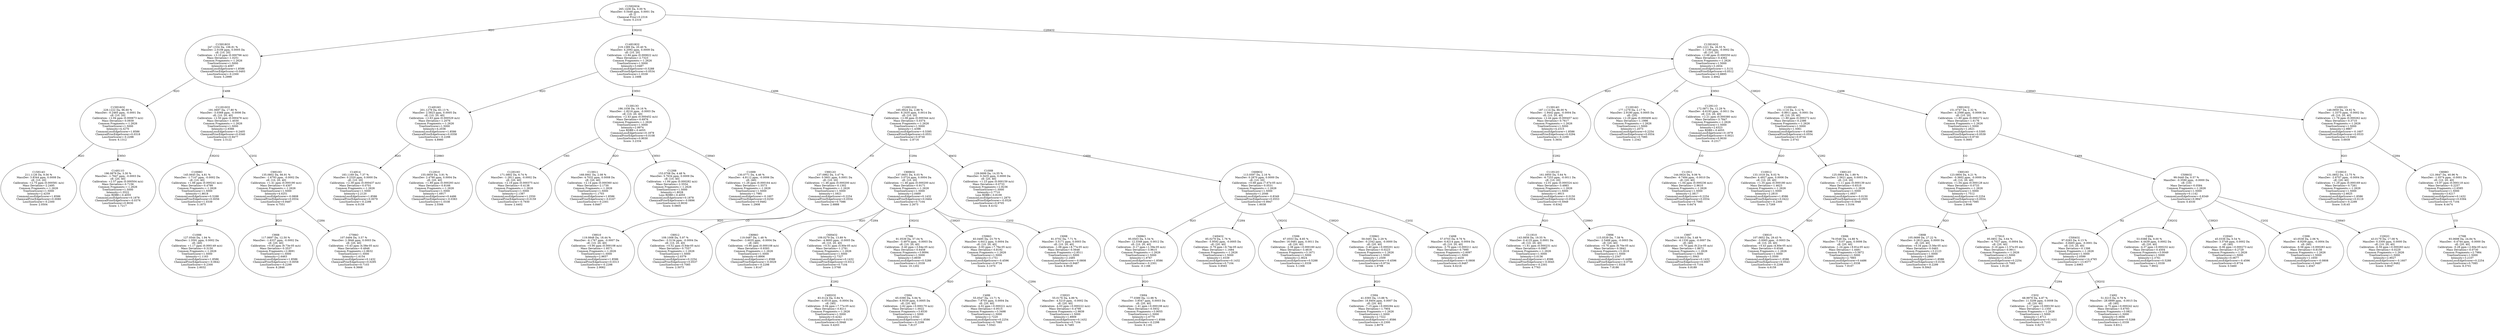 strict digraph {
v1 [label="C15H14O\n211.1126 Da, 9.56 %\nMassDev: 3.8344 ppm, 0.0008 Da\ncE: [10, 20]\nCalibration: +2.75 ppm (0.000581 m/z)\nMass Deviation=-2.2495\nCommon Fragments:=-1.2626\nTreeSizeScorer=1.5000\nIntensity=2.4259\nCommonLossEdgeScorer=1.8586\nChemicalPriorEdgeScorer=0.0080\nLossSizeScorer=-0.2300\nScore: 2.0504"];
v2 [label="C14H11O\n196.0879 Da, 3.30 %\nMassDev: -1.7647 ppm, -0.0003 Da\ncE: [20, 40]\nCalibration: +2.57 ppm (0.000504 m/z)\nMass Deviation=-0.7156\nCommon Fragments:=-1.2626\nTreeSizeScorer=1.5000\nIntensity=1.5522\nLoss RDBE=-0.4055\nCommonLossEdgeScorer=0.1878\nChemicalPriorEdgeScorer=-0.0376\nLossSizeScorer=0.9030\nScore: 1.7217"];
v3 [label="C15H16O2\n229.1222 Da, 96.60 %\nMassDev: -0.2465 ppm, -0.0001 Da\ncE: [10, 20]\nCalibration: +2.94 ppm (0.000673 m/z)\nMass Deviation=-0.0939\nCommon Fragments:=-1.2626\nTreeSizeScorer=1.5000\nIntensity=4.3270\nCommonLossEdgeScorer=1.8586\nChemicalPriorEdgeScorer=0.0318\nLossSizeScorer=-0.2298\nScore: 6.1312"];
v4 [label="C10H6\n127.0544 Da, 1.94 %\nMassDev: 1.3591 ppm, 0.0002 Da\ncE: [40]\nCalibration: +1.17 ppm (0.000149 m/z)\nMass Deviation=-0.3150\nCommon Fragments:=-1.2626\nTreeSizeScorer=1.5000\nIntensity=1.1163\nCommonLossEdgeScorer=1.8586\nChemicalPriorEdgeScorer=-0.0642\nLossSizeScorer=-0.2300\nScore: 2.6032"];
v5 [label="C10H8O\n145.0645 Da, 4.81 %\nMassDev: -1.7147 ppm, -0.0002 Da\ncE: [10, 40]\nCalibration: +1.66 ppm (0.000241 m/z)\nMass Deviation=-0.4799\nCommon Fragments:=-1.2626\nTreeSizeScorer=1.5000\nIntensity=1.8618\nCommonLossEdgeScorer=0.5288\nChemicalPriorEdgeScorer=0.0056\nLossSizeScorer=1.0339\nScore: 3.1875"];
v6 [label="C9H8\n117.0697 Da, 12.50 %\nMassDev: -1.6337 ppm, -0.0002 Da\ncE: [20, 40]\nCalibration: +0.83 ppm (9.73e-05 m/z)\nMass Deviation=-0.3537\nCommon Fragments:=2.8691\nTreeSizeScorer=1.5000\nIntensity=2.6463\nCommonLossEdgeScorer=1.8586\nChemicalPriorEdgeScorer=-0.0058\nLossSizeScorer=-0.2299\nScore: 8.2846"];
v7 [label="C7H6O\n107.0494 Da, 3.57 %\nMassDev: 2.3846 ppm, 0.0003 Da\ncE: [20, 40]\nCalibration: +0.43 ppm (4.58e-05 m/z)\nMass Deviation=-0.4948\nCommon Fragments:=2.8632\nTreeSizeScorer=1.5000\nIntensity=1.6154\nCommonLossEdgeScorer=0.1432\nChemicalPriorEdgeScorer=0.0295\nLossSizeScorer=0.7103\nScore: 6.3668"];
v8 [label="C9H10O\n135.0802 Da, 66.91 %\nMassDev: -1.6793 ppm, -0.0002 Da\ncE: [10, 20, 40]\nCalibration: +1.41 ppm (0.000190 m/z)\nMass Deviation=-0.4307\nCommon Fragments:=-1.2626\nTreeSizeScorer=1.5000\nIntensity=4.0251\nCommonLossEdgeScorer=-0.0808\nChemicalPriorEdgeScorer=0.0554\nLossSizeScorer=0.9487\nScore: 4.7551"];
v9 [label="C11H10O3\n191.0697 Da, 17.80 %\nMassDev: -3.0368 ppm, -0.0006 Da\ncE: [10, 20, 40]\nCalibration: +2.50 ppm (0.000478 m/z)\nMass Deviation=-1.4030\nCommon Fragments:=-1.2626\nTreeSizeScorer=1.5000\nIntensity=2.9366\nCommonLossEdgeScorer=-0.2405\nChemicalPriorEdgeScorer=0.0340\nLossSizeScorer=0.9477\nScore: 2.5122"];
v10 [label="C15H18O3\n247.1334 Da, 106.81 %\nMassDev: 2.0108 ppm, 0.0005 Da\ncE: [10, 20]\nCalibration: +3.10 ppm (0.000766 m/z)\nMass Deviation=-1.0251\nCommon Fragments:=-1.2626\nTreeSizeScorer=1.5000\nIntensity=4.4097\nCommonLossEdgeScorer=1.8586\nChemicalPriorEdgeScorer=0.0493\nLossSizeScorer=-0.2300\nScore: 5.2999"];
v11 [label="C14H14\n183.1169 Da, 7.37 %\nMassDev: 0.2320 ppm, 0.0000 Da\ncE: [10, 20]\nCalibration: +2.39 ppm (0.000437 m/z)\nMass Deviation=-0.0701\nCommon Fragments:=-1.2626\nTreeSizeScorer=1.5000\nIntensity=2.2120\nCommonLossEdgeScorer=1.8586\nChemicalPriorEdgeScorer=0.0079\nLossSizeScorer=-0.2298\nScore: 4.0159"];
v12 [label="C12H10\n155.0859 Da, 3.91 %\nMassDev: 2.4790 ppm, 0.0004 Da\ncE: [20, 40]\nCalibration: +1.89 ppm (0.000293 m/z)\nMass Deviation=-0.8166\nCommon Fragments:=-1.2626\nTreeSizeScorer=1.5000\nIntensity=1.6917\nCommonLossEdgeScorer=0.4486\nChemicalPriorEdgeScorer=-0.0383\nLossSizeScorer=1.0338\nScore: 2.5566"];
v13 [label="C14H16O\n201.1279 Da, 83.13 %\nMassDev: 2.5823 ppm, 0.0005 Da\ncE: [10, 20, 40]\nCalibration: +2.63 ppm (0.000529 m/z)\nMass Deviation=-1.2076\nCommon Fragments:=-1.2626\nTreeSizeScorer=1.5000\nIntensity=4.2036\nCommonLossEdgeScorer=1.8586\nChemicalPriorEdgeScorer=0.0358\nLossSizeScorer=-0.2298\nScore: 4.8980"];
v14 [label="C12H10O\n171.0802 Da, 6.74 %\nMassDev: -1.2811 ppm, -0.0002 Da\ncE: [20, 40]\nCalibration: +2.19 ppm (0.000375 m/z)\nMass Deviation=-0.4138\nCommon Fragments:=-1.2626\nTreeSizeScorer=1.5000\nIntensity=2.1387\nCommonLossEdgeScorer=1.2550\nChemicalPriorEdgeScorer=0.0159\nLossSizeScorer=-0.7930\nScore: 2.4402"];
v15 [label="C13H11\n168.0941 Da, 2.08 %\nMassDev: 4.7032 ppm, 0.0008 Da\ncE: [20, 40]\nCalibration: +2.14 ppm (0.000360 m/z)\nMass Deviation=-2.1730\nCommon Fragments:=-1.2626\nTreeSizeScorer=1.5000\nIntensity=1.1703\nCommonLossEdgeScorer=1.8586\nChemicalPriorEdgeScorer=-0.0167\nLossSizeScorer=-0.2301\nScore: 0.8467"];
v16 [label="C12H8\n153.0708 Da, 4.48 %\nMassDev: 5.7634 ppm, 0.0009 Da\ncE: [10, 40]\nCalibration: +1.84 ppm (0.000282 m/z)\nMass Deviation=-2.5554\nCommon Fragments:=-1.2626\nTreeSizeScorer=1.5000\nIntensity=1.8028\nLoss RDBE=-0.4055\nCommonLossEdgeScorer=0.1878\nChemicalPriorEdgeScorer=-0.0896\nLossSizeScorer=0.9030\nScore: 0.0805"];
v17 [label="C10H9\n130.0771 Da, 4.46 %\nMassDev: -4.8112 ppm, -0.0006 Da\ncE: [40]\nCalibration: +1.26 ppm (0.000164 m/z)\nMass Deviation=-1.5573\nCommon Fragments:=-1.2626\nTreeSizeScorer=1.5000\nIntensity=1.7981\nCommonLossEdgeScorer=-0.1607\nChemicalPriorEdgeScorer=0.0250\nLossSizeScorer=0.9482\nScore: 1.2908"];
v18 [label="C13H13O\n186.1036 Da, 19.16 %\nMassDev: -1.8216 ppm, -0.0003 Da\ncE: [10, 20, 40]\nCalibration: +2.43 ppm (0.000452 m/z)\nMass Deviation=-0.6976\nCommon Fragments:=-1.2626\nTreeSizeScorer=1.5000\nIntensity=2.9974\nLoss RDBE=-0.4055\nCommonLossEdgeScorer=0.1878\nChemicalPriorEdgeScorer=0.0108\nLossSizeScorer=0.9030\nScore: 3.2334"];
v19 [label="C9H10\n119.0848 Da, 18.44 %\nMassDev: -6.1767 ppm, -0.0007 Da\ncE: [10, 20, 40]\nCalibration: +0.90 ppm (0.000108 m/z)\nMass Deviation=-1.9571\nCommon Fragments:=-1.2626\nTreeSizeScorer=1.5000\nIntensity=2.9657\nCommonLossEdgeScorer=1.8586\nChemicalPriorEdgeScorer=0.0313\nLossSizeScorer=-0.2298\nScore: 2.9062"];
v20 [label="C8H12\n109.1008 Da, 5.97 %\nMassDev: -3.3134 ppm, -0.0004 Da\ncE: [10, 20, 40]\nCalibration: +0.52 ppm (5.64e-05 m/z)\nMass Deviation=-0.7557\nCommon Fragments:=-1.2626\nTreeSizeScorer=1.5000\nIntensity=2.0379\nCommonLossEdgeScorer=0.2254\nChemicalPriorEdgeScorer=0.0537\nLossSizeScorer=0.7085\nScore: 2.5073"];
v21 [label="C9H12O\n137.0962 Da, 3.47 %\nMassDev: 0.5601 ppm, 0.0001 Da\ncE: [10, 20]\nCalibration: +1.46 ppm (0.000200 m/z)\nMass Deviation=-0.1302\nCommon Fragments:=-1.2626\nTreeSizeScorer=1.5000\nIntensity=1.5921\nCommonLossEdgeScorer=0.2254\nChemicalPriorEdgeScorer=0.0554\nLossSizeScorer=0.7086\nScore: 2.6888"];
v22 [label="C8H6O\n119.0487 Da, 1.48 %\nMassDev: -3.6035 ppm, -0.0004 Da\ncE: [40]\nCalibration: +0.90 ppm (0.000108 m/z)\nMass Deviation=-0.9393\nCommon Fragments:=-1.2626\nTreeSizeScorer=1.5000\nIntensity=0.8906\nCommonLossEdgeScorer=1.8586\nChemicalPriorEdgeScorer=-0.0029\nLossSizeScorer=-0.2298\nScore: 1.8147"];
v23 [label="C4H2O2\n83.0124 Da, 0.84 %\nMassDev: -4.6518 ppm, -0.0004 Da\ncE: [40]\nCalibration: -0.94 ppm (-7.77e-05 m/z)\nMass Deviation=-0.8211\nCommon Fragments:=-1.2626\nTreeSizeScorer=1.5000\nIntensity=0.4242\nCommonLossEdgeScorer=-0.0150\nLossSizeScorer=0.5948\nScore: 0.4203"];
v24 [label="C6H4O2\n109.0279 Da, 13.89 %\nMassDev: -4.9693 ppm, -0.0005 Da\ncE: [10, 20, 40]\nCalibration: +0.51 ppm (5.60e-05 m/z)\nMass Deviation=-1.2781\nCommon Fragments:=-1.2626\nTreeSizeScorer=1.5000\nIntensity=2.7327\nCommonLossEdgeScorer=0.1432\nChemicalPriorEdgeScorer=0.0312\nLossSizeScorer=0.7104\nScore: 2.5768"];
v25 [label="C7H6\n91.0539 Da, 57.04 %\nMassDev: -3.4970 ppm, -0.0003 Da\ncE: [10, 20, 40]\nCalibration: -0.40 ppm (-3.64e-05 m/z)\nMass Deviation=-0.6458\nCommon Fragments:=3.8094\nTreeSizeScorer=1.5000\nIntensity=3.8939\nCommonLossEdgeScorer=0.5288\nLossSizeScorer=1.0339\nScore: 10.1202"];
v26 [label="C5H4\n65.0390 Da, 5.94 %\nMassDev: 6.9339 ppm, 0.0005 Da\ncE: [20, 40]\nCalibration: -2.62 ppm (-0.000170 m/z)\nMass Deviation=-1.0022\nCommon Fragments:=3.6530\nTreeSizeScorer=1.5000\nIntensity=2.0342\nCommonLossEdgeScorer=1.8586\nLossSizeScorer=-0.2299\nScore: 7.8137"];
v27 [label="C4H6\n55.0547 Da, 13.71 %\nMassDev: 7.8705 ppm, 0.0004 Da\ncE: [20, 40]\nCalibration: -4.02 ppm (-0.000221 m/z)\nMass Deviation=-0.9515\nCommon Fragments:=3.3498\nTreeSizeScorer=1.5000\nIntensity=2.7220\nCommonLossEdgeScorer=0.2254\nLossSizeScorer=0.7085\nScore: 7.5543"];
v28 [label="C3H2O\n55.0176 Da, 4.99 %\nMassDev: -4.5210 ppm, -0.0002 Da\ncE: [20, 40]\nCalibration: -4.03 ppm (-0.000222 m/z)\nMass Deviation=-0.4799\nCommon Fragments:=2.9839\nTreeSizeScorer=1.5000\nIntensity=1.8909\nCommonLossEdgeScorer=0.1432\nLossSizeScorer=0.7104\nScore: 6.7485"];
v29 [label="C5H6O\n83.0495 Da, 23.79 %\nMassDev: 4.6412 ppm, 0.0004 Da\ncE: [10, 20, 40]\nCalibration: -0.93 ppm (-7.76e-05 m/z)\nMass Deviation=-0.8192\nCommon Fragments:=-1.2626\nTreeSizeScorer=1.5000\nIntensity=3.1751\nCommonLossEdgeScorer=-0.4596\nLossSizeScorer=0.9734\nScore: 3.1070"];
v30 [label="C6H8\n81.0702 Da, 7.71 %\nMassDev: 3.5171 ppm, 0.0003 Da\ncE: [10, 20, 40]\nCalibration: -1.08 ppm (-8.77e-05 m/z)\nMass Deviation=-0.5648\nCommon Fragments:=2.8511\nTreeSizeScorer=1.5000\nIntensity=2.2485\nCommonLossEdgeScorer=-0.0808\nLossSizeScorer=0.9487\nScore: 6.9028"];
v31 [label="C8H8O2\n137.0601 Da, 6.03 %\nMassDev: 3.0724 ppm, 0.0004 Da\ncE: [10, 20]\nCalibration: +1.46 ppm (0.000200 m/z)\nMass Deviation=-0.9171\nCommon Fragments:=-1.2626\nTreeSizeScorer=1.5000\nIntensity=2.0469\nCommonLossEdgeScorer=0.1432\nChemicalPriorEdgeScorer=0.0464\nLossSizeScorer=0.7104\nScore: 2.2673"];
v32 [label="C10H8\n129.0699 Da, 14.55 %\nMassDev: 0.3435 ppm, 0.0000 Da\ncE: [20, 40]\nCalibration: +1.23 ppm (0.000159 m/z)\nMass Deviation=-0.0733\nCommon Fragments:=2.8236\nTreeSizeScorer=1.5000\nIntensity=2.7710\nLoss RDBE=-0.8109\nCommonLossEdgeScorer=1.2870\nChemicalPriorEdgeScorer=-0.0526\nLossSizeScorer=0.9705\nScore: 8.4152"];
v33 [label="C6H4\n77.0389 Da, 12.98 %\nMassDev: 3.8547 ppm, 0.0003 Da\ncE: [20, 40]\nCalibration: -1.41 ppm (-0.000108 m/z)\nMass Deviation=-0.5932\nCommon Fragments:=3.9055\nTreeSizeScorer=1.5000\nIntensity=2.6770\nCommonLossEdgeScorer=1.8586\nLossSizeScorer=-0.2298\nScore: 9.1181"];
v34 [label="C6H6O\n95.0503 Da, 5.54 %\nMassDev: 12.3348 ppm, 0.0012 Da\ncE: [10, 20, 40]\nCalibration: -0.17 ppm (-1.59e-05 m/z)\nMass Deviation=-3.9615\nCommon Fragments:=-1.2626\nTreeSizeScorer=1.5000\nIntensity=1.9767\nCommonLossEdgeScorer=1.8586\nLossSizeScorer=-0.2301\nScore: -0.1188"];
v35 [label="C4H4O2\n85.0279 Da, 1.76 %\nMassDev: -5.9592 ppm, -0.0005 Da\ncE: [20, 40]\nCalibration: -0.79 ppm (-6.74e-05 m/z)\nMass Deviation=-1.1684\nCommon Fragments:=-1.2626\nTreeSizeScorer=1.5000\nIntensity=1.0339\nCommonLossEdgeScorer=0.1432\nLossSizeScorer=0.7104\nScore: 0.9565"];
v36 [label="C5H6\n67.0553 Da, 8.85 %\nMassDev: 16.0481 ppm, 0.0011 Da\ncE: [20, 40]\nCalibration: -2.38 ppm (-0.000160 m/z)\nMass Deviation=-3.4616\nCommon Fragments:=3.1671\nTreeSizeScorer=1.5000\nIntensity=2.3624\nCommonLossEdgeScorer=0.5288\nLossSizeScorer=1.0339\nScore: 5.1306"];
v37 [label="C3H4\n41.0393 Da, 13.88 %\nMassDev: 16.8404 ppm, 0.0007 Da\ncE: [20, 40]\nCalibration: -7.15 ppm (-0.000294 m/z)\nMass Deviation=-1.7904\nCommon Fragments:=-1.2626\nTreeSizeScorer=1.5000\nIntensity=2.7322\nCommonLossEdgeScorer=1.8586\nLossSizeScorer=-0.2300\nScore: 2.8079"];
v38 [label="C3H6O\n59.0491 Da, 2.29 %\nMassDev: -0.2342 ppm, -0.0000 Da\ncE: [20, 40]\nCalibration: -3.40 ppm (-0.000201 m/z)\nMass Deviation=-0.0223\nCommon Fragments:=-1.2626\nTreeSizeScorer=1.5000\nIntensity=1.2509\nCommonLossEdgeScorer=-0.4596\nLossSizeScorer=0.9734\nScore: 1.9798"];
v39 [label="C4H8\n57.0703 Da, 9.76 %\nMassDev: 6.6214 ppm, 0.0004 Da\ncE: [10, 20, 40]\nCalibration: -3.70 ppm (-0.000211 m/z)\nMass Deviation=-0.7990\nCommon Fragments:=2.6097\nTreeSizeScorer=1.5000\nIntensity=2.4430\nCommonLossEdgeScorer=-0.0808\nLossSizeScorer=0.9487\nScore: 6.6216"];
v40 [label="C6H8O2\n113.0597 Da, 2.16 %\nMassDev: 0.2870 ppm, 0.0000 Da\ncE: [10, 20]\nCalibration: +0.68 ppm (7.67e-05 m/z)\nMass Deviation=-0.0531\nCommon Fragments:=-1.2626\nTreeSizeScorer=1.5000\nIntensity=1.2046\nCommonLossEdgeScorer=-0.8349\nChemicalPriorEdgeScorer=0.0553\nLossSizeScorer=0.9947\nScore: 1.6038"];
v41 [label="C10H12O2\n165.0924 Da, 2.88 %\nMassDev: 8.2435 ppm, 0.0014 Da\ncE: [10, 20]\nCalibration: +2.08 ppm (0.000344 m/z)\nMass Deviation=-5.0374\nCommon Fragments:=-1.2626\nTreeSizeScorer=1.5000\nIntensity=1.4398\nCommonLossEdgeScorer=-0.5395\nChemicalPriorEdgeScorer=0.0551\nLossSizeScorer=0.9730\nScore: -2.8716"];
v42 [label="C14H18O2\n219.1389 Da, 20.40 %\nMassDev: 4.2092 ppm, 0.0009 Da\ncE: [10, 20]\nCalibration: +2.84 ppm (0.000622 m/z)\nMass Deviation=-2.7323\nCommon Fragments:=-1.2626\nTreeSizeScorer=1.5000\nIntensity=3.0487\nCommonLossEdgeScorer=0.5288\nChemicalPriorEdgeScorer=0.0534\nLossSizeScorer=1.0339\nScore: 2.1698"];
v43 [label="C11H10\n143.0856 Da, 19.55 %\nMassDev: 0.4125 ppm, 0.0001 Da\ncE: [10, 20, 40]\nCalibration: +1.61 ppm (0.000231 m/z)\nMass Deviation=-0.0987\nCommon Fragments:=-1.2626\nTreeSizeScorer=1.5000\nIntensity=3.0136\nCommonLossEdgeScorer=1.8586\nChemicalPriorEdgeScorer=-0.0045\nLossSizeScorer=-0.2301\nScore: 4.7763"];
v44 [label="C9H6\n115.0539 Da, 7.58 %\nMassDev: -2.5488 ppm, -0.0003 Da\ncE: [20, 40]\nCalibration: +0.76 ppm (8.70e-05 m/z)\nMass Deviation=-0.5842\nCommon Fragments:=3.2616\nTreeSizeScorer=1.5000\nIntensity=2.2347\nCommonLossEdgeScorer=0.4486\nChemicalPriorEdgeScorer=-0.0759\nLossSizeScorer=1.0338\nScore: 7.8186"];
v45 [label="C11H12O\n161.0950 Da, 5.64 %\nMassDev: -6.7253 ppm, -0.0011 Da\ncE: [10, 20]\nCalibration: +2.01 ppm (0.000324 m/z)\nMass Deviation=-3.4983\nCommon Fragments:=-1.2626\nTreeSizeScorer=1.5000\nIntensity=1.9915\nCommonLossEdgeScorer=-0.0150\nChemicalPriorEdgeScorer=0.0554\nLossSizeScorer=0.5949\nScore: -0.6342"];
v46 [label="C13H14O\n187.1114 Da, 86.00 %\nMassDev: -1.9442 ppm, -0.0004 Da\ncE: [10, 20, 40]\nCalibration: +2.44 ppm (0.000457 m/z)\nMass Deviation=-0.7617\nCommon Fragments:=-1.2626\nTreeSizeScorer=1.5000\nIntensity=4.2315\nCommonLossEdgeScorer=1.8586\nChemicalPriorEdgeScorer=0.0294\nLossSizeScorer=-0.2299\nScore: 5.3654"];
v47 [label="C12H16O\n177.1279 Da, 2.17 %\nMassDev: 2.9180 ppm, 0.0005 Da\ncE: [20]\nCalibration: +2.29 ppm (0.000406 m/z)\nMass Deviation=-1.1998\nCommon Fragments:=-1.2626\nTreeSizeScorer=1.5000\nIntensity=1.2073\nCommonLossEdgeScorer=0.2254\nChemicalPriorEdgeScorer=0.0554\nLossSizeScorer=0.7085\nScore: 1.2342"];
v48 [label="C9H7\n116.0613 Da, 3.48 %\nMassDev: -6.1330 ppm, -0.0007 Da\ncE: [40]\nCalibration: +0.79 ppm (9.21e-05 m/z)\nMass Deviation=-1.8672\nCommon Fragments:=-1.2626\nTreeSizeScorer=1.5000\nIntensity=1.5943\nCommonLossEdgeScorer=0.1432\nChemicalPriorEdgeScorer=0.0007\nLossSizeScorer=0.7104\nScore: 0.8189"];
v49 [label="C11H11\n144.0924 Da, 9.06 %\nMassDev: -6.7494 ppm, -0.0010 Da\ncE: [20, 40]\nCalibration: +1.64 ppm (0.000236 m/z)\nMass Deviation=-2.9610\nCommon Fragments:=-1.2626\nTreeSizeScorer=1.5000\nIntensity=2.3817\nCommonLossEdgeScorer=0.2254\nChemicalPriorEdgeScorer=0.0554\nLossSizeScorer=0.7085\nScore: 0.6474"];
v50 [label="C12H11O\n172.0871 Da, 12.29 %\nMassDev: -6.6193 ppm, -0.0011 Da\ncE: [10, 20, 40]\nCalibration: +2.21 ppm (0.000380 m/z)\nMass Deviation=-3.7847\nCommon Fragments:=-1.2626\nTreeSizeScorer=1.5000\nIntensity=2.6323\nLoss RDBE=-0.4055\nCommonLossEdgeScorer=0.1878\nChemicalPriorEdgeScorer=-0.0021\nLossSizeScorer=0.9030\nScore: -0.2317"];
v51 [label="C10H12\n133.1018 Da, 8.02 %\nMassDev: 4.4927 ppm, 0.0006 Da\ncE: [10, 20, 40]\nCalibration: +1.35 ppm (0.000180 m/z)\nMass Deviation=-1.4623\nCommon Fragments:=-1.2626\nTreeSizeScorer=1.5000\nIntensity=2.2810\nCommonLossEdgeScorer=1.8586\nChemicalPriorEdgeScorer=0.0422\nLossSizeScorer=-0.2300\nScore: 2.7269"];
v52 [label="C8H10\n107.0852 Da, 29.43 %\nMassDev: -3.0065 ppm, -0.0003 Da\ncE: [10, 20, 40]\nCalibration: +0.43 ppm (4.60e-05 m/z)\nMass Deviation=-0.6546\nCommon Fragments:=-1.2626\nTreeSizeScorer=1.5000\nIntensity=3.3500\nCommonLossEdgeScorer=1.8586\nChemicalPriorEdgeScorer=0.0543\nLossSizeScorer=-0.2298\nScore: 4.6159"];
v53 [label="C6H6\n79.0548 Da, 14.88 %\nMassDev: 7.5107 ppm, 0.0006 Da\ncE: [20, 40]\nCalibration: -1.24 ppm (-9.81e-05 m/z)\nMass Deviation=-1.4481\nCommon Fragments:=3.5872\nTreeSizeScorer=1.5000\nIntensity=2.7893\nCommonLossEdgeScorer=0.4486\nLossSizeScorer=1.0338\nScore: 7.9107"];
v54 [label="C8H12O\n125.0964 Da, 1.89 %\nMassDev: 2.5621 ppm, 0.0003 Da\ncE: [10, 20]\nCalibration: +1.11 ppm (0.000139 m/z)\nMass Deviation=-0.6510\nCommon Fragments:=-1.2626\nTreeSizeScorer=1.5000\nIntensity=1.0937\nCommonLossEdgeScorer=-0.0150\nChemicalPriorEdgeScorer=0.0505\nLossSizeScorer=0.5948\nScore: 1.3104"];
v55 [label="C10H14O\n151.1116 Da, 3.12 %\nMassDev: -0.8911 ppm, -0.0001 Da\ncE: [10, 20, 40]\nCalibration: +1.80 ppm (0.000272 m/z)\nMass Deviation=-0.2386\nCommon Fragments:=-1.2626\nTreeSizeScorer=1.5000\nIntensity=1.5061\nCommonLossEdgeScorer=-0.4596\nChemicalPriorEdgeScorer=0.0554\nLossSizeScorer=0.9734\nScore: 2.0741"];
v56 [label="C8H8\n105.0699 Da, 27.22 %\nMassDev: 0.2815 ppm, 0.0000 Da\ncE: [20, 40]\nCalibration: +0.34 ppm (3.56e-05 m/z)\nMass Deviation=-0.0483\nCommon Fragments:=3.2123\nTreeSizeScorer=1.5000\nIntensity=3.2860\nCommonLossEdgeScorer=1.8586\nChemicalPriorEdgeScorer=0.0156\nLossSizeScorer=-0.2299\nScore: 9.5943"];
v57 [label="C7H10\n95.0851 Da, 3.64 %\nMassDev: -4.7027 ppm, -0.0004 Da\ncE: [20, 40]\nCalibration: -0.16 ppm (-1.57e-05 m/z)\nMass Deviation=-0.9911\nCommon Fragments:=-1.2626\nTreeSizeScorer=1.5000\nIntensity=1.6326\nCommonLossEdgeScorer=0.2254\nLossSizeScorer=0.7085\nScore: 1.8128"];
v58 [label="C8H10O\n123.0804 Da, 4.21 %\nMassDev: -0.3602 ppm, -0.0000 Da\ncE: [10, 20, 40]\nCalibration: +1.04 ppm (0.000128 m/z)\nMass Deviation=-0.0733\nCommon Fragments:=-1.2626\nTreeSizeScorer=1.5000\nIntensity=1.7512\nCommonLossEdgeScorer=0.2254\nChemicalPriorEdgeScorer=0.0554\nLossSizeScorer=0.7085\nScore: 2.9046"];
v59 [label="C3O2\n68.9979 Da, 4.87 %\nMassDev: 11.3206 ppm, 0.0008 Da\ncE: [20, 40]\nCalibration: -2.17 ppm (-0.000150 m/z)\nMass Deviation=-2.1350\nCommon Fragments:=-1.2626\nTreeSizeScorer=1.5000\nIntensity=1.8711\nCommonLossEdgeScorer=0.1432\nLossSizeScorer=0.7103\nScore: 0.8270"];
v60 [label="C4H2\n51.0215 Da, 0.78 %\nMassDev: -28.6899 ppm, -0.0015 Da\ncE: [40]\nCalibration: -4.75 ppm (-0.000242 m/z)\nMass Deviation=-5.6793\nCommon Fragments:=3.0821\nTreeSizeScorer=1.5000\nIntensity=0.3656\nCommonLossEdgeScorer=0.5288\nLossSizeScorer=1.0339\nScore: 0.8311"];
v61 [label="C5H4O2\n97.0283 Da, 6.13 %\nMassDev: -0.8465 ppm, -0.0001 Da\ncE: [10, 20, 40]\nMass Deviation=-0.1398\nCommon Fragments:=-1.2626\nTreeSizeScorer=1.5000\nIntensity=2.0599\nCommonLossEdgeScorer=14.4765\nLossSizeScorer=-13.9377\nScore: 2.6963"];
v62 [label="C4H4\n53.0388 Da, 9.00 %\nMassDev: 4.4439 ppm, 0.0002 Da\ncE: [20, 40]\nCalibration: -4.37 ppm (-0.000232 m/z)\nMass Deviation=-0.4504\nCommon Fragments:=3.0049\nTreeSizeScorer=1.5000\nIntensity=2.3761\nCommonLossEdgeScorer=0.5288\nLossSizeScorer=1.0339\nScore: 7.9932"];
v63 [label="C2H4O\n45.0336 Da, 0.54 %\nMassDev: 3.3749 ppm, 0.0002 Da\ncE: [40]\nCalibration: -6.06 ppm (-0.000273 m/z)\nMass Deviation=-0.2729\nCommon Fragments:=-1.2626\nTreeSizeScorer=1.5000\nIntensity=0.0677\nCommonLossEdgeScorer=-0.4596\nLossSizeScorer=0.9734\nScore: 0.5460"];
v64 [label="C3H6\n43.0538 Da, 2.06 %\nMassDev: -8.9209 ppm, -0.0004 Da\ncE: [40]\nCalibration: -6.58 ppm (-0.000283 m/z)\nMass Deviation=-0.8156\nCommon Fragments:=-1.2626\nTreeSizeScorer=1.5000\nIntensity=1.1650\nCommonLossEdgeScorer=-0.0808\nLossSizeScorer=0.9487\nScore: 1.4547"];
v65 [label="C2H2O\n43.0179 Da, 17.08 %\nMassDev: 0.3300 ppm, 0.0000 Da\ncE: [10, 20, 40]\nCalibration: -6.59 ppm (-0.000283 m/z)\nMass Deviation=-0.0229\nCommon Fragments:=-1.2626\nTreeSizeScorer=1.5000\nIntensity=2.9027\nCommonLossEdgeScorer=-0.1607\nLossSizeScorer=0.9482\nScore: 3.9047"];
v66 [label="C5H6O2\n99.0440 Da, 0.57 %\nMassDev: -0.3590 ppm, -0.0000 Da\ncE: [10]\nMass Deviation=-0.0584\nCommon Fragments:=-1.2626\nTreeSizeScorer=1.5000\nIntensity=0.1142\nCommonLossEdgeScorer=-0.8349\nLossSizeScorer=0.9947\nScore: 0.4530"];
v67 [label="C9H10O2\n151.0747 Da, 2.32 %\nMassDev: -4.2568 ppm, -0.0006 Da\ncE: [10, 20]\nCalibration: +1.80 ppm (0.000272 m/z)\nMass Deviation=-1.6176\nCommon Fragments:=-1.2626\nTreeSizeScorer=1.5000\nIntensity=1.2621\nCommonLossEdgeScorer=-0.5395\nChemicalPriorEdgeScorer=0.0539\nLossSizeScorer=0.9730\nScore: 0.3693"];
v68 [label="C10H10\n131.0852 Da, 12.75 %\nMassDev: -2.6707 ppm, -0.0004 Da\ncE: [20, 40]\nCalibration: +1.29 ppm (0.000169 m/z)\nMass Deviation=-0.7261\nCommon Fragments:=-1.2626\nTreeSizeScorer=1.5000\nIntensity=2.6625\nCommonLossEdgeScorer=1.8586\nChemicalPriorEdgeScorer=0.0119\nLossSizeScorer=-0.2299\nScore: 3.8145"];
v69 [label="C7H8\n93.0698 Da, 24.84 %\nMassDev: -0.4744 ppm, -0.0000 Da\ncE: [20, 40]\nCalibration: -0.28 ppm (-2.60e-05 m/z)\nMass Deviation=-0.0730\nCommon Fragments:=2.7984\nTreeSizeScorer=1.5000\nIntensity=3.2107\nCommonLossEdgeScorer=0.2254\nLossSizeScorer=0.7085\nScore: 8.3701"];
v70 [label="C8H8O\n121.0647 Da, 40.96 %\nMassDev: -1.0574 ppm, -0.0001 Da\ncE: [10, 20, 40]\nCalibration: +0.97 ppm (0.000118 m/z)\nMass Deviation=-0.2257\nCommon Fragments:=2.6585\nTreeSizeScorer=1.5000\nIntensity=3.6217\nCommonLossEdgeScorer=0.1432\nChemicalPriorEdgeScorer=0.0394\nLossSizeScorer=0.7104\nScore: 8.4474"];
v71 [label="C10H12O\n149.0959 Da, 18.92 %\nMassDev: -1.3375 ppm, -0.0002 Da\ncE: [10, 20, 40]\nCalibration: +1.76 ppm (0.000262 m/z)\nMass Deviation=-0.3710\nCommon Fragments:=-1.2626\nTreeSizeScorer=1.5000\nIntensity=2.9867\nCommonLossEdgeScorer=-0.1607\nChemicalPriorEdgeScorer=0.0533\nLossSizeScorer=0.9482\nScore: 3.6939"];
v72 [label="C13H16O2\n205.1221 Da, 26.55 %\nMassDev: -1.1180 ppm, -0.0002 Da\ncE: [10, 20]\nCalibration: +2.68 ppm (0.000550 m/z)\nMass Deviation=-0.4362\nCommon Fragments:=-1.2626\nTreeSizeScorer=1.5000\nIntensity=3.2654\nCommonLossEdgeScorer=-1.5131\nChemicalPriorEdgeScorer=0.0512\nLossSizeScorer=0.8895\nScore: 2.4942"];
v73 [label="C15H20O4\n265.1436 Da, 0.00 %\nMassDev: 0.5448 ppm, 0.0001 Da\ncE: []\nChemical Prior=0.2316\nScore: 0.2316"];
v3 -> v1 [label="H2O"];
v3 -> v2 [label="CH5O"];
v10 -> v3 [label="H2O"];
v5 -> v4 [label="H2O"];
v9 -> v5 [label="CH2O2"];
v8 -> v6 [label="H2O"];
v8 -> v7 [label="C2H4"];
v9 -> v8 [label="C2O2"];
v10 -> v9 [label="C4H8"];
v73 -> v10 [label="H2O"];
v13 -> v11 [label="H2O"];
v13 -> v12 [label="C2H6O"];
v42 -> v13 [label="H2O"];
v18 -> v14 [label="CH3"];
v18 -> v15 [label="H2O"];
v18 -> v16 [label="CH5O"];
v18 -> v17 [label="C3H4O"];
v42 -> v18 [label="CH5O"];
v21 -> v19 [label="H2O"];
v21 -> v20 [label="CO"];
v41 -> v21 [label="CO"];
v31 -> v22 [label="H2O"];
v24 -> v23 [label="C2H2"];
v31 -> v24 [label="C2H4"];
v31 -> v25 [label="CH2O2"];
v29 -> v26 [label="H2O"];
v29 -> v27 [label="CO"];
v29 -> v28 [label="C2H4"];
v31 -> v29 [label="C3H2O"];
v31 -> v30 [label="C2O2"];
v41 -> v31 [label="C2H4"];
v41 -> v32 [label="H4O2"];
v34 -> v33 [label="H2O"];
v40 -> v34 [label="H2O"];
v40 -> v35 [label="C2H4"];
v40 -> v36 [label="CH2O2"];
v38 -> v37 [label="H2O"];
v40 -> v38 [label="C3H2O"];
v40 -> v39 [label="C2O2"];
v41 -> v40 [label="C4H4"];
v42 -> v41 [label="C4H6"];
v73 -> v42 [label="CH2O2"];
v45 -> v43 [label="H2O"];
v45 -> v44 [label="C2H6O"];
v46 -> v45 [label="C2H2"];
v72 -> v46 [label="H2O"];
v72 -> v47 [label="CO"];
v49 -> v48 [label="C2H4"];
v50 -> v49 [label="CO"];
v72 -> v50 [label="CH5O"];
v55 -> v51 [label="H2O"];
v54 -> v52 [label="H2O"];
v54 -> v53 [label="C2H6O"];
v55 -> v54 [label="C2H2"];
v72 -> v55 [label="C3H2O"];
v58 -> v56 [label="H2O"];
v58 -> v57 [label="CO"];
v67 -> v58 [label="CO"];
v61 -> v59 [label="C2H4"];
v61 -> v60 [label="CH2O2"];
v66 -> v61 [label="H2"];
v66 -> v62 [label="CH2O2"];
v66 -> v63 [label="C3H2O"];
v66 -> v64 [label="C2O2"];
v66 -> v65 [label="C3H4O"];
v67 -> v66 [label="C4H4"];
v72 -> v67 [label="C4H6"];
v71 -> v68 [label="H2O"];
v70 -> v69 [label="CO"];
v71 -> v70 [label="C2H4"];
v72 -> v71 [label="C3H4O"];
v73 -> v72 [label="C2H4O2"];
}